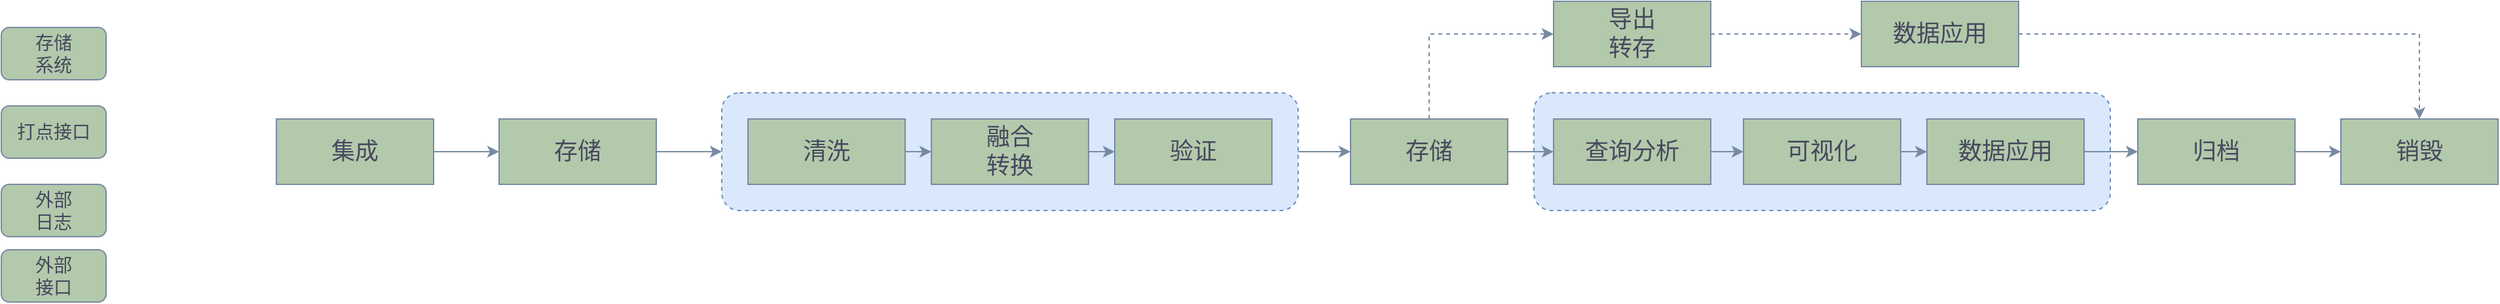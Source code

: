 <mxfile version="15.1.4" type="github">
  <diagram id="C5RBs43oDa-KdzZeNtuy" name="Page-1">
    <mxGraphModel dx="1865" dy="548" grid="1" gridSize="10" guides="1" tooltips="1" connect="1" arrows="1" fold="1" page="1" pageScale="1" pageWidth="827" pageHeight="1169" math="0" shadow="0">
      <root>
        <mxCell id="WIyWlLk6GJQsqaUBKTNV-0" />
        <mxCell id="WIyWlLk6GJQsqaUBKTNV-1" parent="WIyWlLk6GJQsqaUBKTNV-0" />
        <mxCell id="fR8x_7uv4c2v0l3vNsXf-33" value="" style="rounded=1;whiteSpace=wrap;html=1;dashed=1;fillColor=#dae8fc;strokeColor=#6c8ebf;" vertex="1" parent="WIyWlLk6GJQsqaUBKTNV-1">
          <mxGeometry x="740" y="250" width="440" height="90" as="geometry" />
        </mxCell>
        <mxCell id="jvFf8i0ZCvz8vUMbrJRg-9" style="edgeStyle=orthogonalEdgeStyle;rounded=0;orthogonalLoop=1;jettySize=auto;html=1;exitX=1;exitY=0.5;exitDx=0;exitDy=0;strokeColor=#788AA3;fontColor=#46495D;" parent="WIyWlLk6GJQsqaUBKTNV-1" source="jvFf8i0ZCvz8vUMbrJRg-0" target="jvFf8i0ZCvz8vUMbrJRg-1" edge="1">
          <mxGeometry relative="1" as="geometry" />
        </mxCell>
        <mxCell id="jvFf8i0ZCvz8vUMbrJRg-0" value="&lt;font style=&quot;font-size: 18px&quot;&gt;集成&lt;/font&gt;" style="rounded=0;whiteSpace=wrap;html=1;fillColor=#B2C9AB;strokeColor=#788AA3;fontColor=#46495D;" parent="WIyWlLk6GJQsqaUBKTNV-1" vertex="1">
          <mxGeometry x="-220" y="270" width="120" height="50" as="geometry" />
        </mxCell>
        <mxCell id="fR8x_7uv4c2v0l3vNsXf-10" style="edgeStyle=orthogonalEdgeStyle;rounded=0;orthogonalLoop=1;jettySize=auto;html=1;exitX=1;exitY=0.5;exitDx=0;exitDy=0;entryX=0;entryY=0.5;entryDx=0;entryDy=0;strokeColor=#788AA3;fontColor=#46495D;" edge="1" parent="WIyWlLk6GJQsqaUBKTNV-1" source="jvFf8i0ZCvz8vUMbrJRg-1" target="fR8x_7uv4c2v0l3vNsXf-1">
          <mxGeometry relative="1" as="geometry" />
        </mxCell>
        <mxCell id="jvFf8i0ZCvz8vUMbrJRg-1" value="&lt;font style=&quot;font-size: 18px&quot;&gt;存储&lt;/font&gt;" style="rounded=0;whiteSpace=wrap;html=1;fillColor=#B2C9AB;strokeColor=#788AA3;fontColor=#46495D;" parent="WIyWlLk6GJQsqaUBKTNV-1" vertex="1">
          <mxGeometry x="-50" y="270" width="120" height="50" as="geometry" />
        </mxCell>
        <mxCell id="fR8x_7uv4c2v0l3vNsXf-13" style="edgeStyle=orthogonalEdgeStyle;rounded=0;orthogonalLoop=1;jettySize=auto;html=1;exitX=1;exitY=0.5;exitDx=0;exitDy=0;entryX=0;entryY=0.5;entryDx=0;entryDy=0;strokeColor=#788AA3;fontColor=#46495D;" edge="1" parent="WIyWlLk6GJQsqaUBKTNV-1" source="jvFf8i0ZCvz8vUMbrJRg-2" target="jvFf8i0ZCvz8vUMbrJRg-4">
          <mxGeometry relative="1" as="geometry" />
        </mxCell>
        <mxCell id="fR8x_7uv4c2v0l3vNsXf-16" style="edgeStyle=orthogonalEdgeStyle;rounded=0;orthogonalLoop=1;jettySize=auto;html=1;exitX=0.5;exitY=0;exitDx=0;exitDy=0;entryX=0;entryY=0.5;entryDx=0;entryDy=0;strokeColor=#788AA3;fontColor=#46495D;dashed=1;" edge="1" parent="WIyWlLk6GJQsqaUBKTNV-1" source="jvFf8i0ZCvz8vUMbrJRg-2" target="jvFf8i0ZCvz8vUMbrJRg-3">
          <mxGeometry relative="1" as="geometry" />
        </mxCell>
        <mxCell id="jvFf8i0ZCvz8vUMbrJRg-2" value="&lt;font style=&quot;font-size: 18px&quot;&gt;存储&lt;/font&gt;" style="rounded=0;whiteSpace=wrap;html=1;fillColor=#B2C9AB;strokeColor=#788AA3;fontColor=#46495D;" parent="WIyWlLk6GJQsqaUBKTNV-1" vertex="1">
          <mxGeometry x="600" y="270" width="120" height="50" as="geometry" />
        </mxCell>
        <mxCell id="fR8x_7uv4c2v0l3vNsXf-17" style="edgeStyle=orthogonalEdgeStyle;rounded=0;orthogonalLoop=1;jettySize=auto;html=1;exitX=1;exitY=0.5;exitDx=0;exitDy=0;entryX=0;entryY=0.5;entryDx=0;entryDy=0;strokeColor=#788AA3;fontColor=#46495D;dashed=1;" edge="1" parent="WIyWlLk6GJQsqaUBKTNV-1" source="jvFf8i0ZCvz8vUMbrJRg-3" target="fR8x_7uv4c2v0l3vNsXf-12">
          <mxGeometry relative="1" as="geometry" />
        </mxCell>
        <mxCell id="jvFf8i0ZCvz8vUMbrJRg-3" value="&lt;font style=&quot;font-size: 18px&quot;&gt;导出&lt;br&gt;转存&lt;br&gt;&lt;/font&gt;" style="rounded=0;whiteSpace=wrap;html=1;fillColor=#B2C9AB;strokeColor=#788AA3;fontColor=#46495D;" parent="WIyWlLk6GJQsqaUBKTNV-1" vertex="1">
          <mxGeometry x="755" y="180" width="120" height="50" as="geometry" />
        </mxCell>
        <mxCell id="fR8x_7uv4c2v0l3vNsXf-14" style="edgeStyle=orthogonalEdgeStyle;rounded=0;orthogonalLoop=1;jettySize=auto;html=1;exitX=1;exitY=0.5;exitDx=0;exitDy=0;strokeColor=#788AA3;fontColor=#46495D;entryX=0;entryY=0.5;entryDx=0;entryDy=0;" edge="1" parent="WIyWlLk6GJQsqaUBKTNV-1" source="jvFf8i0ZCvz8vUMbrJRg-4" target="fR8x_7uv4c2v0l3vNsXf-20">
          <mxGeometry relative="1" as="geometry">
            <mxPoint x="920" y="295" as="targetPoint" />
          </mxGeometry>
        </mxCell>
        <mxCell id="jvFf8i0ZCvz8vUMbrJRg-4" value="&lt;font style=&quot;font-size: 18px&quot;&gt;查询分析&lt;/font&gt;" style="rounded=0;whiteSpace=wrap;html=1;fillColor=#B2C9AB;strokeColor=#788AA3;fontColor=#46495D;" parent="WIyWlLk6GJQsqaUBKTNV-1" vertex="1">
          <mxGeometry x="755" y="270" width="120" height="50" as="geometry" />
        </mxCell>
        <mxCell id="fR8x_7uv4c2v0l3vNsXf-15" style="edgeStyle=orthogonalEdgeStyle;rounded=0;orthogonalLoop=1;jettySize=auto;html=1;exitX=1;exitY=0.5;exitDx=0;exitDy=0;entryX=0;entryY=0.5;entryDx=0;entryDy=0;strokeColor=#788AA3;fontColor=#46495D;" edge="1" parent="WIyWlLk6GJQsqaUBKTNV-1" source="jvFf8i0ZCvz8vUMbrJRg-5" target="jvFf8i0ZCvz8vUMbrJRg-6">
          <mxGeometry relative="1" as="geometry" />
        </mxCell>
        <mxCell id="jvFf8i0ZCvz8vUMbrJRg-5" value="&lt;font style=&quot;font-size: 18px&quot;&gt;数据应用&lt;/font&gt;" style="rounded=0;whiteSpace=wrap;html=1;fillColor=#B2C9AB;strokeColor=#788AA3;fontColor=#46495D;" parent="WIyWlLk6GJQsqaUBKTNV-1" vertex="1">
          <mxGeometry x="1040" y="270" width="120" height="50" as="geometry" />
        </mxCell>
        <mxCell id="jvFf8i0ZCvz8vUMbrJRg-13" value="" style="edgeStyle=orthogonalEdgeStyle;rounded=0;orthogonalLoop=1;jettySize=auto;html=1;strokeColor=#788AA3;fontColor=#46495D;" parent="WIyWlLk6GJQsqaUBKTNV-1" source="jvFf8i0ZCvz8vUMbrJRg-6" target="jvFf8i0ZCvz8vUMbrJRg-7" edge="1">
          <mxGeometry relative="1" as="geometry" />
        </mxCell>
        <mxCell id="jvFf8i0ZCvz8vUMbrJRg-6" value="&lt;font style=&quot;font-size: 18px&quot;&gt;归档&lt;/font&gt;" style="rounded=0;whiteSpace=wrap;html=1;fillColor=#B2C9AB;strokeColor=#788AA3;fontColor=#46495D;" parent="WIyWlLk6GJQsqaUBKTNV-1" vertex="1">
          <mxGeometry x="1201" y="270" width="120" height="50" as="geometry" />
        </mxCell>
        <mxCell id="jvFf8i0ZCvz8vUMbrJRg-7" value="&lt;font style=&quot;font-size: 18px&quot;&gt;销毁&lt;/font&gt;" style="rounded=0;whiteSpace=wrap;html=1;fillColor=#B2C9AB;strokeColor=#788AA3;fontColor=#46495D;" parent="WIyWlLk6GJQsqaUBKTNV-1" vertex="1">
          <mxGeometry x="1356" y="270" width="120" height="50" as="geometry" />
        </mxCell>
        <mxCell id="jvFf8i0ZCvz8vUMbrJRg-20" value="&lt;font style=&quot;font-size: 14px&quot;&gt;存储&lt;br&gt;系统&lt;/font&gt;" style="rounded=1;whiteSpace=wrap;html=1;fillColor=#B2C9AB;strokeColor=#788AA3;shadow=0;fontColor=#46495D;" parent="WIyWlLk6GJQsqaUBKTNV-1" vertex="1">
          <mxGeometry x="-430" y="200" width="80" height="40" as="geometry" />
        </mxCell>
        <mxCell id="jvFf8i0ZCvz8vUMbrJRg-21" value="&lt;span style=&quot;font-size: 14px&quot;&gt;打点接口&lt;/span&gt;" style="rounded=1;whiteSpace=wrap;html=1;fillColor=#B2C9AB;strokeColor=#788AA3;shadow=0;fontColor=#46495D;" parent="WIyWlLk6GJQsqaUBKTNV-1" vertex="1">
          <mxGeometry x="-430" y="260" width="80" height="40" as="geometry" />
        </mxCell>
        <mxCell id="jvFf8i0ZCvz8vUMbrJRg-22" value="&lt;span style=&quot;font-size: 14px&quot;&gt;外部&lt;br&gt;日志&lt;/span&gt;" style="rounded=1;whiteSpace=wrap;html=1;fillColor=#B2C9AB;strokeColor=#788AA3;shadow=0;fontColor=#46495D;" parent="WIyWlLk6GJQsqaUBKTNV-1" vertex="1">
          <mxGeometry x="-430" y="320" width="80" height="40" as="geometry" />
        </mxCell>
        <mxCell id="jvFf8i0ZCvz8vUMbrJRg-23" value="&lt;span style=&quot;font-size: 14px&quot;&gt;外部&lt;br&gt;接口&lt;/span&gt;" style="rounded=1;whiteSpace=wrap;html=1;fillColor=#B2C9AB;strokeColor=#788AA3;shadow=0;fontColor=#46495D;" parent="WIyWlLk6GJQsqaUBKTNV-1" vertex="1">
          <mxGeometry x="-430" y="370" width="80" height="40" as="geometry" />
        </mxCell>
        <mxCell id="fR8x_7uv4c2v0l3vNsXf-9" value="" style="group;fontColor=#46495D;" vertex="1" connectable="0" parent="WIyWlLk6GJQsqaUBKTNV-1">
          <mxGeometry x="120" y="250" width="440" height="90" as="geometry" />
        </mxCell>
        <mxCell id="fR8x_7uv4c2v0l3vNsXf-1" value="" style="rounded=1;whiteSpace=wrap;html=1;dashed=1;fillColor=#dae8fc;strokeColor=#6c8ebf;" vertex="1" parent="fR8x_7uv4c2v0l3vNsXf-9">
          <mxGeometry width="440" height="90" as="geometry" />
        </mxCell>
        <mxCell id="fR8x_7uv4c2v0l3vNsXf-2" value="&lt;span style=&quot;font-size: 18px&quot;&gt;清洗&lt;/span&gt;" style="rounded=0;whiteSpace=wrap;html=1;fillColor=#B2C9AB;strokeColor=#788AA3;fontColor=#46495D;" vertex="1" parent="fR8x_7uv4c2v0l3vNsXf-9">
          <mxGeometry x="20" y="20" width="120" height="50" as="geometry" />
        </mxCell>
        <mxCell id="fR8x_7uv4c2v0l3vNsXf-5" value="&lt;span style=&quot;font-size: 18px&quot;&gt;融合&lt;br&gt;转换&lt;br&gt;&lt;/span&gt;" style="rounded=0;whiteSpace=wrap;html=1;fillColor=#B2C9AB;strokeColor=#788AA3;fontColor=#46495D;" vertex="1" parent="fR8x_7uv4c2v0l3vNsXf-9">
          <mxGeometry x="160" y="20" width="120" height="50" as="geometry" />
        </mxCell>
        <mxCell id="fR8x_7uv4c2v0l3vNsXf-7" style="edgeStyle=orthogonalEdgeStyle;rounded=0;orthogonalLoop=1;jettySize=auto;html=1;exitX=1;exitY=0.5;exitDx=0;exitDy=0;strokeColor=#788AA3;fontColor=#46495D;" edge="1" parent="fR8x_7uv4c2v0l3vNsXf-9" source="fR8x_7uv4c2v0l3vNsXf-2" target="fR8x_7uv4c2v0l3vNsXf-5">
          <mxGeometry relative="1" as="geometry" />
        </mxCell>
        <mxCell id="fR8x_7uv4c2v0l3vNsXf-6" value="&lt;span style=&quot;font-size: 18px&quot;&gt;验证&lt;br&gt;&lt;/span&gt;" style="rounded=0;whiteSpace=wrap;html=1;fillColor=#B2C9AB;strokeColor=#788AA3;fontColor=#46495D;" vertex="1" parent="fR8x_7uv4c2v0l3vNsXf-9">
          <mxGeometry x="300" y="20" width="120" height="50" as="geometry" />
        </mxCell>
        <mxCell id="fR8x_7uv4c2v0l3vNsXf-8" style="edgeStyle=orthogonalEdgeStyle;rounded=0;orthogonalLoop=1;jettySize=auto;html=1;exitX=1;exitY=0.5;exitDx=0;exitDy=0;entryX=0;entryY=0.5;entryDx=0;entryDy=0;strokeColor=#788AA3;fontColor=#46495D;" edge="1" parent="fR8x_7uv4c2v0l3vNsXf-9" source="fR8x_7uv4c2v0l3vNsXf-5" target="fR8x_7uv4c2v0l3vNsXf-6">
          <mxGeometry relative="1" as="geometry" />
        </mxCell>
        <mxCell id="fR8x_7uv4c2v0l3vNsXf-11" style="edgeStyle=orthogonalEdgeStyle;rounded=0;orthogonalLoop=1;jettySize=auto;html=1;exitX=1;exitY=0.5;exitDx=0;exitDy=0;entryX=0;entryY=0.5;entryDx=0;entryDy=0;strokeColor=#788AA3;fontColor=#46495D;" edge="1" parent="WIyWlLk6GJQsqaUBKTNV-1" source="fR8x_7uv4c2v0l3vNsXf-1" target="jvFf8i0ZCvz8vUMbrJRg-2">
          <mxGeometry relative="1" as="geometry" />
        </mxCell>
        <mxCell id="fR8x_7uv4c2v0l3vNsXf-18" style="edgeStyle=orthogonalEdgeStyle;rounded=0;orthogonalLoop=1;jettySize=auto;html=1;exitX=1;exitY=0.5;exitDx=0;exitDy=0;dashed=1;strokeColor=#788AA3;fontColor=#46495D;" edge="1" parent="WIyWlLk6GJQsqaUBKTNV-1" source="fR8x_7uv4c2v0l3vNsXf-12" target="jvFf8i0ZCvz8vUMbrJRg-7">
          <mxGeometry relative="1" as="geometry" />
        </mxCell>
        <mxCell id="fR8x_7uv4c2v0l3vNsXf-12" value="&lt;font style=&quot;font-size: 18px&quot;&gt;数据应用&lt;/font&gt;" style="rounded=0;whiteSpace=wrap;html=1;fillColor=#B2C9AB;strokeColor=#788AA3;fontColor=#46495D;" vertex="1" parent="WIyWlLk6GJQsqaUBKTNV-1">
          <mxGeometry x="990" y="180" width="120" height="50" as="geometry" />
        </mxCell>
        <mxCell id="fR8x_7uv4c2v0l3vNsXf-21" style="edgeStyle=orthogonalEdgeStyle;curved=0;rounded=1;sketch=0;orthogonalLoop=1;jettySize=auto;html=1;exitX=1;exitY=0.5;exitDx=0;exitDy=0;entryX=0;entryY=0.5;entryDx=0;entryDy=0;fontColor=#46495D;strokeColor=#788AA3;fillColor=#B2C9AB;" edge="1" parent="WIyWlLk6GJQsqaUBKTNV-1" source="fR8x_7uv4c2v0l3vNsXf-20" target="jvFf8i0ZCvz8vUMbrJRg-5">
          <mxGeometry relative="1" as="geometry" />
        </mxCell>
        <mxCell id="fR8x_7uv4c2v0l3vNsXf-20" value="&lt;font style=&quot;font-size: 18px&quot;&gt;可视化&lt;/font&gt;" style="rounded=0;whiteSpace=wrap;html=1;fillColor=#B2C9AB;strokeColor=#788AA3;fontColor=#46495D;" vertex="1" parent="WIyWlLk6GJQsqaUBKTNV-1">
          <mxGeometry x="900" y="270" width="120" height="50" as="geometry" />
        </mxCell>
      </root>
    </mxGraphModel>
  </diagram>
</mxfile>

